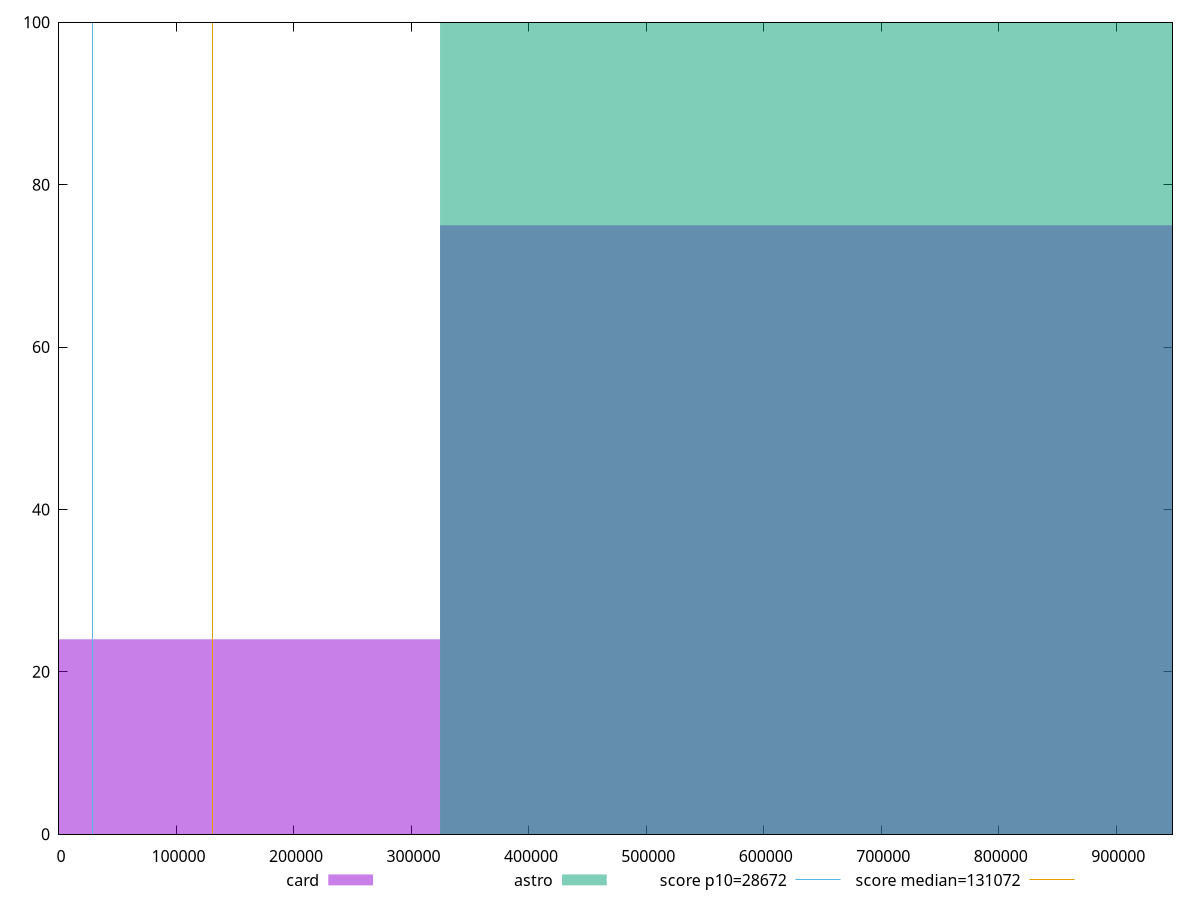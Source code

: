 reset

$card <<EOF
648730.3169722697 75
0 24
EOF

$astro <<EOF
648730.3169722697 100
EOF

set key outside below
set boxwidth 648730.3169722697
set xrange [0:947889.0695277777]
set yrange [0:100]
set trange [0:100]
set style fill transparent solid 0.5 noborder

set parametric
set terminal svg size 640, 500 enhanced background rgb 'white'
set output "report/report_00029_2021-02-24T13-36-40.390Z/uses-long-cache-ttl/comparison/histogram/2_vs_3.svg"

plot $card title "card" with boxes, \
     $astro title "astro" with boxes, \
     28672,t title "score p10=28672", \
     131072,t title "score median=131072"

reset
